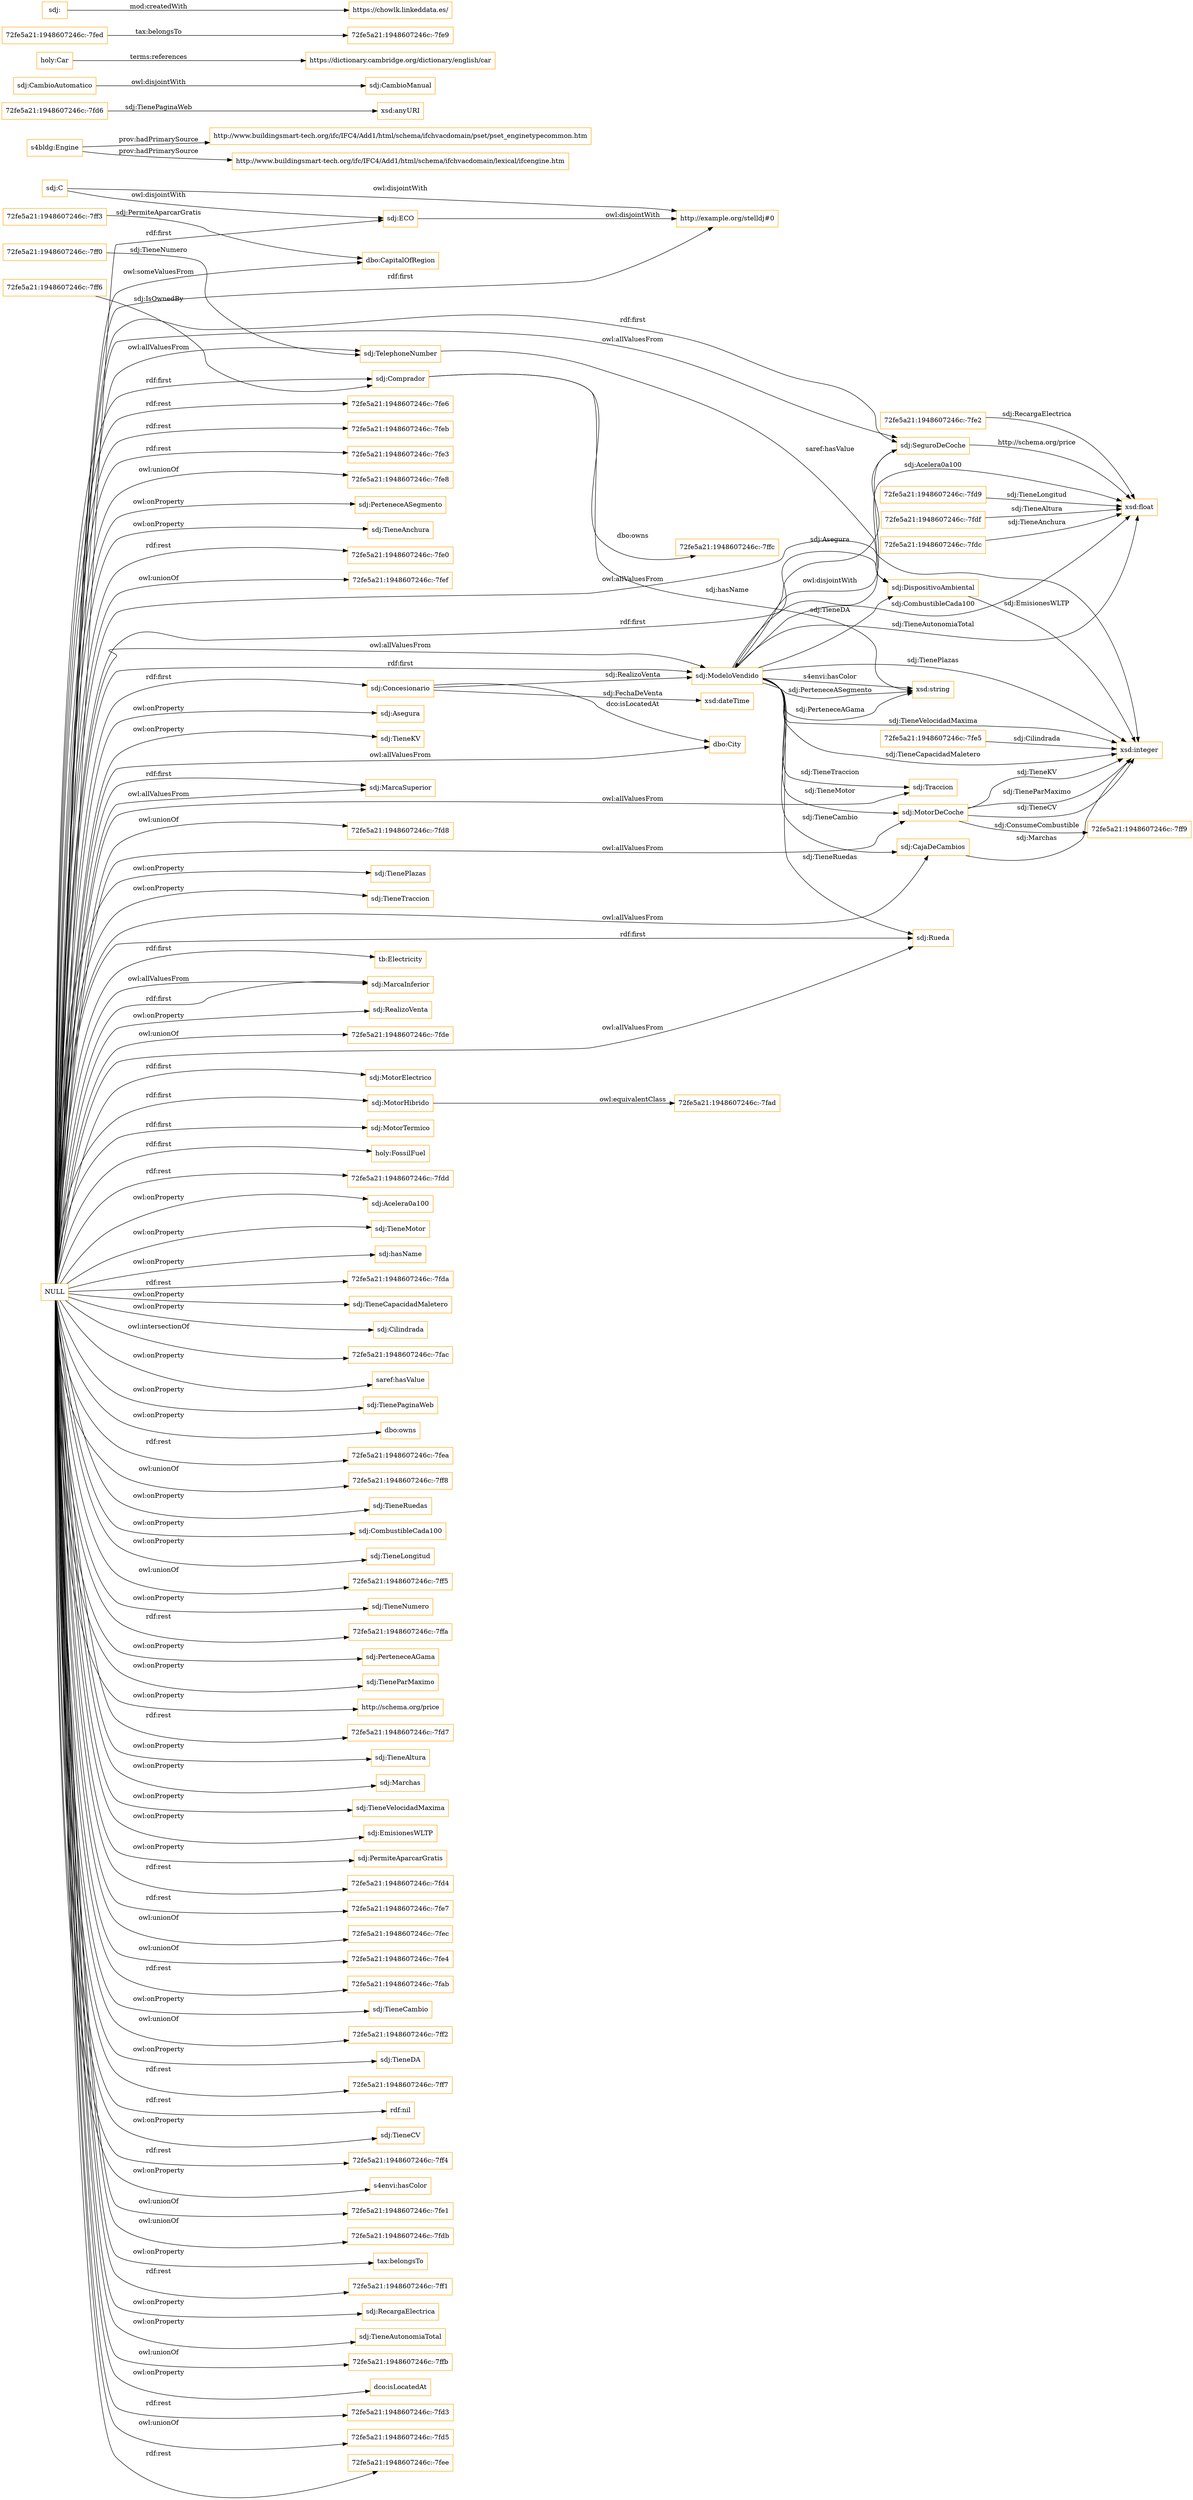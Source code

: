 digraph ar2dtool_diagram { 
rankdir=LR;
size="1501"
node [shape = rectangle, color="orange"]; "sdj:Traccion" "72fe5a21:1948607246c:-7ff9" "72fe5a21:1948607246c:-7fad" "sdj:SeguroDeCoche" "72fe5a21:1948607246c:-7fd9" "72fe5a21:1948607246c:-7ffc" "sdj:MarcaSuperior" "dbo:CapitalOfRegion" "sdj:DispositivoAmbiental" "s4bldg:Engine" "72fe5a21:1948607246c:-7fd6" "sdj:TelephoneNumber" "sdj:Comprador" "sdj:MotorDeCoche" "sdj:Rueda" "sdj:Concesionario" "sdj:CambioManual" "72fe5a21:1948607246c:-7ff6" "tb:Electricity" "72fe5a21:1948607246c:-7fdf" "72fe5a21:1948607246c:-7fe5" "sdj:CajaDeCambios" "sdj:MarcaInferior" "sdj:CambioAutomatico" "72fe5a21:1948607246c:-7ff0" "dbo:City" "sdj:C" "sdj:ECO" "holy:Car" "sdj:ModeloVendido" "72fe5a21:1948607246c:-7fe9" "sdj:MotorElectrico" "sdj:MotorHibrido" "http://example.org/stelldj#0" "72fe5a21:1948607246c:-7fed" "72fe5a21:1948607246c:-7ff3" "72fe5a21:1948607246c:-7fdc" "72fe5a21:1948607246c:-7fe2" "sdj:MotorTermico" "holy:FossilFuel" ; /*classes style*/
	"sdj:C" -> "http://example.org/stelldj#0" [ label = "owl:disjointWith" ];
	"sdj:C" -> "sdj:ECO" [ label = "owl:disjointWith" ];
	"holy:Car" -> "https://dictionary.cambridge.org/dictionary/english/car" [ label = "terms:references" ];
	"sdj:CambioAutomatico" -> "sdj:CambioManual" [ label = "owl:disjointWith" ];
	"NULL" -> "sdj:Traccion" [ label = "owl:allValuesFrom" ];
	"NULL" -> "72fe5a21:1948607246c:-7fdd" [ label = "rdf:rest" ];
	"NULL" -> "sdj:Acelera0a100" [ label = "owl:onProperty" ];
	"NULL" -> "sdj:MarcaInferior" [ label = "owl:allValuesFrom" ];
	"NULL" -> "sdj:TieneMotor" [ label = "owl:onProperty" ];
	"NULL" -> "sdj:hasName" [ label = "owl:onProperty" ];
	"NULL" -> "72fe5a21:1948607246c:-7fda" [ label = "rdf:rest" ];
	"NULL" -> "sdj:Comprador" [ label = "rdf:first" ];
	"NULL" -> "sdj:TieneCapacidadMaletero" [ label = "owl:onProperty" ];
	"NULL" -> "sdj:Cilindrada" [ label = "owl:onProperty" ];
	"NULL" -> "72fe5a21:1948607246c:-7fac" [ label = "owl:intersectionOf" ];
	"NULL" -> "sdj:MotorTermico" [ label = "rdf:first" ];
	"NULL" -> "saref:hasValue" [ label = "owl:onProperty" ];
	"NULL" -> "sdj:TienePaginaWeb" [ label = "owl:onProperty" ];
	"NULL" -> "dbo:owns" [ label = "owl:onProperty" ];
	"NULL" -> "72fe5a21:1948607246c:-7fea" [ label = "rdf:rest" ];
	"NULL" -> "72fe5a21:1948607246c:-7ff8" [ label = "owl:unionOf" ];
	"NULL" -> "sdj:TieneRuedas" [ label = "owl:onProperty" ];
	"NULL" -> "sdj:CombustibleCada100" [ label = "owl:onProperty" ];
	"NULL" -> "sdj:TieneLongitud" [ label = "owl:onProperty" ];
	"NULL" -> "72fe5a21:1948607246c:-7ff5" [ label = "owl:unionOf" ];
	"NULL" -> "sdj:TieneNumero" [ label = "owl:onProperty" ];
	"NULL" -> "http://example.org/stelldj#0" [ label = "rdf:first" ];
	"NULL" -> "72fe5a21:1948607246c:-7ffa" [ label = "rdf:rest" ];
	"NULL" -> "sdj:PerteneceAGama" [ label = "owl:onProperty" ];
	"NULL" -> "sdj:ModeloVendido" [ label = "owl:allValuesFrom" ];
	"NULL" -> "sdj:TieneParMaximo" [ label = "owl:onProperty" ];
	"NULL" -> "http://schema.org/price" [ label = "owl:onProperty" ];
	"NULL" -> "72fe5a21:1948607246c:-7fd7" [ label = "rdf:rest" ];
	"NULL" -> "sdj:TieneAltura" [ label = "owl:onProperty" ];
	"NULL" -> "sdj:Marchas" [ label = "owl:onProperty" ];
	"NULL" -> "sdj:TieneVelocidadMaxima" [ label = "owl:onProperty" ];
	"NULL" -> "sdj:EmisionesWLTP" [ label = "owl:onProperty" ];
	"NULL" -> "sdj:PermiteAparcarGratis" [ label = "owl:onProperty" ];
	"NULL" -> "72fe5a21:1948607246c:-7fd4" [ label = "rdf:rest" ];
	"NULL" -> "72fe5a21:1948607246c:-7fe7" [ label = "rdf:rest" ];
	"NULL" -> "sdj:ModeloVendido" [ label = "rdf:first" ];
	"NULL" -> "sdj:Rueda" [ label = "owl:allValuesFrom" ];
	"NULL" -> "72fe5a21:1948607246c:-7fec" [ label = "owl:unionOf" ];
	"NULL" -> "72fe5a21:1948607246c:-7fe4" [ label = "owl:unionOf" ];
	"NULL" -> "72fe5a21:1948607246c:-7fab" [ label = "rdf:rest" ];
	"NULL" -> "sdj:CajaDeCambios" [ label = "owl:allValuesFrom" ];
	"NULL" -> "sdj:TieneCambio" [ label = "owl:onProperty" ];
	"NULL" -> "72fe5a21:1948607246c:-7ff2" [ label = "owl:unionOf" ];
	"NULL" -> "tb:Electricity" [ label = "rdf:first" ];
	"NULL" -> "sdj:TieneDA" [ label = "owl:onProperty" ];
	"NULL" -> "72fe5a21:1948607246c:-7ff7" [ label = "rdf:rest" ];
	"NULL" -> "rdf:nil" [ label = "rdf:rest" ];
	"NULL" -> "sdj:DispositivoAmbiental" [ label = "owl:allValuesFrom" ];
	"NULL" -> "sdj:DispositivoAmbiental" [ label = "rdf:first" ];
	"NULL" -> "sdj:TieneCV" [ label = "owl:onProperty" ];
	"NULL" -> "72fe5a21:1948607246c:-7ff4" [ label = "rdf:rest" ];
	"NULL" -> "holy:FossilFuel" [ label = "rdf:first" ];
	"NULL" -> "s4envi:hasColor" [ label = "owl:onProperty" ];
	"NULL" -> "72fe5a21:1948607246c:-7fe1" [ label = "owl:unionOf" ];
	"NULL" -> "sdj:MarcaSuperior" [ label = "rdf:first" ];
	"NULL" -> "72fe5a21:1948607246c:-7fdb" [ label = "owl:unionOf" ];
	"NULL" -> "tax:belongsTo" [ label = "owl:onProperty" ];
	"NULL" -> "72fe5a21:1948607246c:-7ff1" [ label = "rdf:rest" ];
	"NULL" -> "sdj:SeguroDeCoche" [ label = "owl:allValuesFrom" ];
	"NULL" -> "sdj:SeguroDeCoche" [ label = "rdf:first" ];
	"NULL" -> "sdj:Concesionario" [ label = "rdf:first" ];
	"NULL" -> "sdj:MotorElectrico" [ label = "rdf:first" ];
	"NULL" -> "sdj:RecargaElectrica" [ label = "owl:onProperty" ];
	"NULL" -> "sdj:Rueda" [ label = "rdf:first" ];
	"NULL" -> "sdj:ECO" [ label = "rdf:first" ];
	"NULL" -> "sdj:TieneAutonomiaTotal" [ label = "owl:onProperty" ];
	"NULL" -> "72fe5a21:1948607246c:-7ffb" [ label = "owl:unionOf" ];
	"NULL" -> "dco:isLocatedAt" [ label = "owl:onProperty" ];
	"NULL" -> "72fe5a21:1948607246c:-7fd3" [ label = "rdf:rest" ];
	"NULL" -> "72fe5a21:1948607246c:-7fd5" [ label = "owl:unionOf" ];
	"NULL" -> "sdj:MarcaInferior" [ label = "rdf:first" ];
	"NULL" -> "72fe5a21:1948607246c:-7fee" [ label = "rdf:rest" ];
	"NULL" -> "72fe5a21:1948607246c:-7fe6" [ label = "rdf:rest" ];
	"NULL" -> "dbo:CapitalOfRegion" [ label = "owl:someValuesFrom" ];
	"NULL" -> "72fe5a21:1948607246c:-7feb" [ label = "rdf:rest" ];
	"NULL" -> "sdj:MotorHibrido" [ label = "rdf:first" ];
	"NULL" -> "72fe5a21:1948607246c:-7fe3" [ label = "rdf:rest" ];
	"NULL" -> "72fe5a21:1948607246c:-7fe8" [ label = "owl:unionOf" ];
	"NULL" -> "sdj:PerteneceASegmento" [ label = "owl:onProperty" ];
	"NULL" -> "sdj:TieneAnchura" [ label = "owl:onProperty" ];
	"NULL" -> "72fe5a21:1948607246c:-7fe0" [ label = "rdf:rest" ];
	"NULL" -> "sdj:TelephoneNumber" [ label = "owl:allValuesFrom" ];
	"NULL" -> "72fe5a21:1948607246c:-7fef" [ label = "owl:unionOf" ];
	"NULL" -> "sdj:MotorDeCoche" [ label = "owl:allValuesFrom" ];
	"NULL" -> "sdj:MarcaSuperior" [ label = "owl:allValuesFrom" ];
	"NULL" -> "sdj:Asegura" [ label = "owl:onProperty" ];
	"NULL" -> "dbo:City" [ label = "owl:allValuesFrom" ];
	"NULL" -> "sdj:TieneKV" [ label = "owl:onProperty" ];
	"NULL" -> "72fe5a21:1948607246c:-7fd8" [ label = "owl:unionOf" ];
	"NULL" -> "sdj:TienePlazas" [ label = "owl:onProperty" ];
	"NULL" -> "sdj:TieneTraccion" [ label = "owl:onProperty" ];
	"NULL" -> "sdj:RealizoVenta" [ label = "owl:onProperty" ];
	"NULL" -> "72fe5a21:1948607246c:-7fde" [ label = "owl:unionOf" ];
	"sdj:MotorHibrido" -> "72fe5a21:1948607246c:-7fad" [ label = "owl:equivalentClass" ];
	"s4bldg:Engine" -> "http://www.buildingsmart-tech.org/ifc/IFC4/Add1/html/schema/ifchvacdomain/pset/pset_enginetypecommon.htm" [ label = "prov:hadPrimarySource" ];
	"s4bldg:Engine" -> "http://www.buildingsmart-tech.org/ifc/IFC4/Add1/html/schema/ifchvacdomain/lexical/ifcengine.htm" [ label = "prov:hadPrimarySource" ];
	"sdj:ECO" -> "http://example.org/stelldj#0" [ label = "owl:disjointWith" ];
	"sdj:ModeloVendido" -> "sdj:SeguroDeCoche" [ label = "owl:disjointWith" ];
	"sdj:" -> "https://chowlk.linkeddata.es/" [ label = "mod:createdWith" ];
	"72fe5a21:1948607246c:-7ff6" -> "sdj:Comprador" [ label = "sdj:IsOwnedBy" ];
	"sdj:Comprador" -> "xsd:string" [ label = "sdj:hasName" ];
	"sdj:Concesionario" -> "xsd:dateTime" [ label = "sdj:FechaDeVenta" ];
	"72fe5a21:1948607246c:-7ff0" -> "sdj:TelephoneNumber" [ label = "sdj:TieneNumero" ];
	"sdj:ModeloVendido" -> "sdj:Traccion" [ label = "sdj:TieneTraccion" ];
	"72fe5a21:1948607246c:-7fd6" -> "xsd:anyURI" [ label = "sdj:TienePaginaWeb" ];
	"72fe5a21:1948607246c:-7fd9" -> "xsd:float" [ label = "sdj:TieneLongitud" ];
	"72fe5a21:1948607246c:-7fdf" -> "xsd:float" [ label = "sdj:TieneAltura" ];
	"sdj:ModeloVendido" -> "xsd:float" [ label = "sdj:Acelera0a100" ];
	"sdj:MotorDeCoche" -> "xsd:integer" [ label = "sdj:TieneCV" ];
	"sdj:TelephoneNumber" -> "xsd:integer" [ label = "saref:hasValue" ];
	"sdj:ModeloVendido" -> "sdj:Rueda" [ label = "sdj:TieneRuedas" ];
	"sdj:MotorDeCoche" -> "72fe5a21:1948607246c:-7ff9" [ label = "sdj:ConsumeCombustible" ];
	"sdj:Concesionario" -> "sdj:ModeloVendido" [ label = "sdj:RealizoVenta" ];
	"sdj:Concesionario" -> "dbo:City" [ label = "dco:isLocatedAt" ];
	"sdj:SeguroDeCoche" -> "xsd:float" [ label = "http://schema.org/price" ];
	"sdj:SeguroDeCoche" -> "sdj:ModeloVendido" [ label = "sdj:Asegura" ];
	"sdj:ModeloVendido" -> "sdj:DispositivoAmbiental" [ label = "sdj:TieneDA" ];
	"sdj:ModeloVendido" -> "sdj:CajaDeCambios" [ label = "sdj:TieneCambio" ];
	"sdj:ModeloVendido" -> "xsd:float" [ label = "sdj:CombustibleCada100" ];
	"72fe5a21:1948607246c:-7fdc" -> "xsd:float" [ label = "sdj:TieneAnchura" ];
	"sdj:ModeloVendido" -> "xsd:string" [ label = "sdj:PerteneceAGama" ];
	"sdj:ModeloVendido" -> "xsd:integer" [ label = "sdj:TieneVelocidadMaxima" ];
	"sdj:ModeloVendido" -> "xsd:integer" [ label = "sdj:TieneCapacidadMaletero" ];
	"sdj:MotorDeCoche" -> "xsd:integer" [ label = "sdj:TieneKV" ];
	"sdj:ModeloVendido" -> "xsd:string" [ label = "s4envi:hasColor" ];
	"sdj:ModeloVendido" -> "xsd:float" [ label = "sdj:TieneAutonomiaTotal" ];
	"72fe5a21:1948607246c:-7fed" -> "72fe5a21:1948607246c:-7fe9" [ label = "tax:belongsTo" ];
	"sdj:CajaDeCambios" -> "xsd:integer" [ label = "sdj:Marchas" ];
	"sdj:ModeloVendido" -> "sdj:MotorDeCoche" [ label = "sdj:TieneMotor" ];
	"sdj:ModeloVendido" -> "xsd:string" [ label = "sdj:PerteneceASegmento" ];
	"72fe5a21:1948607246c:-7fe2" -> "xsd:float" [ label = "sdj:RecargaElectrica" ];
	"sdj:Comprador" -> "72fe5a21:1948607246c:-7ffc" [ label = "dbo:owns" ];
	"sdj:ModeloVendido" -> "xsd:integer" [ label = "sdj:TienePlazas" ];
	"sdj:MotorDeCoche" -> "xsd:integer" [ label = "sdj:TieneParMaximo" ];
	"72fe5a21:1948607246c:-7fe5" -> "xsd:integer" [ label = "sdj:Cilindrada" ];
	"sdj:DispositivoAmbiental" -> "xsd:integer" [ label = "sdj:EmisionesWLTP" ];
	"72fe5a21:1948607246c:-7ff3" -> "dbo:CapitalOfRegion" [ label = "sdj:PermiteAparcarGratis" ];

}

